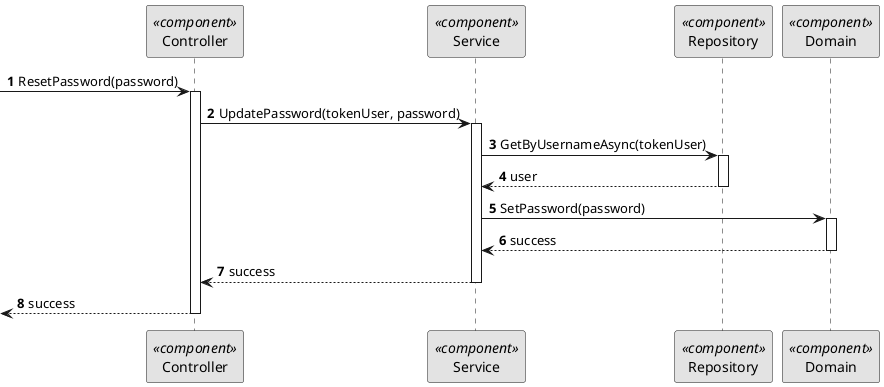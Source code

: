 @startuml 5.1.1
skinparam monochrome true
skinparam packageStyle rectangle
skinparam shadowing false

autonumber

participant "Controller" as CTRL <<component>>
participant "Service" as SERV <<component>>
participant "Repository" as REPO <<component>>
participant "Domain" as DOM <<component>>



-> CTRL : ResetPassword(password)
activate CTRL
CTRL -> SERV: UpdatePassword(tokenUser, password)
activate SERV
SERV->REPO:GetByUsernameAsync(tokenUser)
activate REPO
SERV <-- REPO: user
deactivate REPO
SERV -> DOM :SetPassword(password)
activate DOM
SERV <-- DOM: success
deactivate DOM
CTRL <-- SERV: success
deactivate SERV
<-- CTRL: success
deactivate CTRL


@enduml